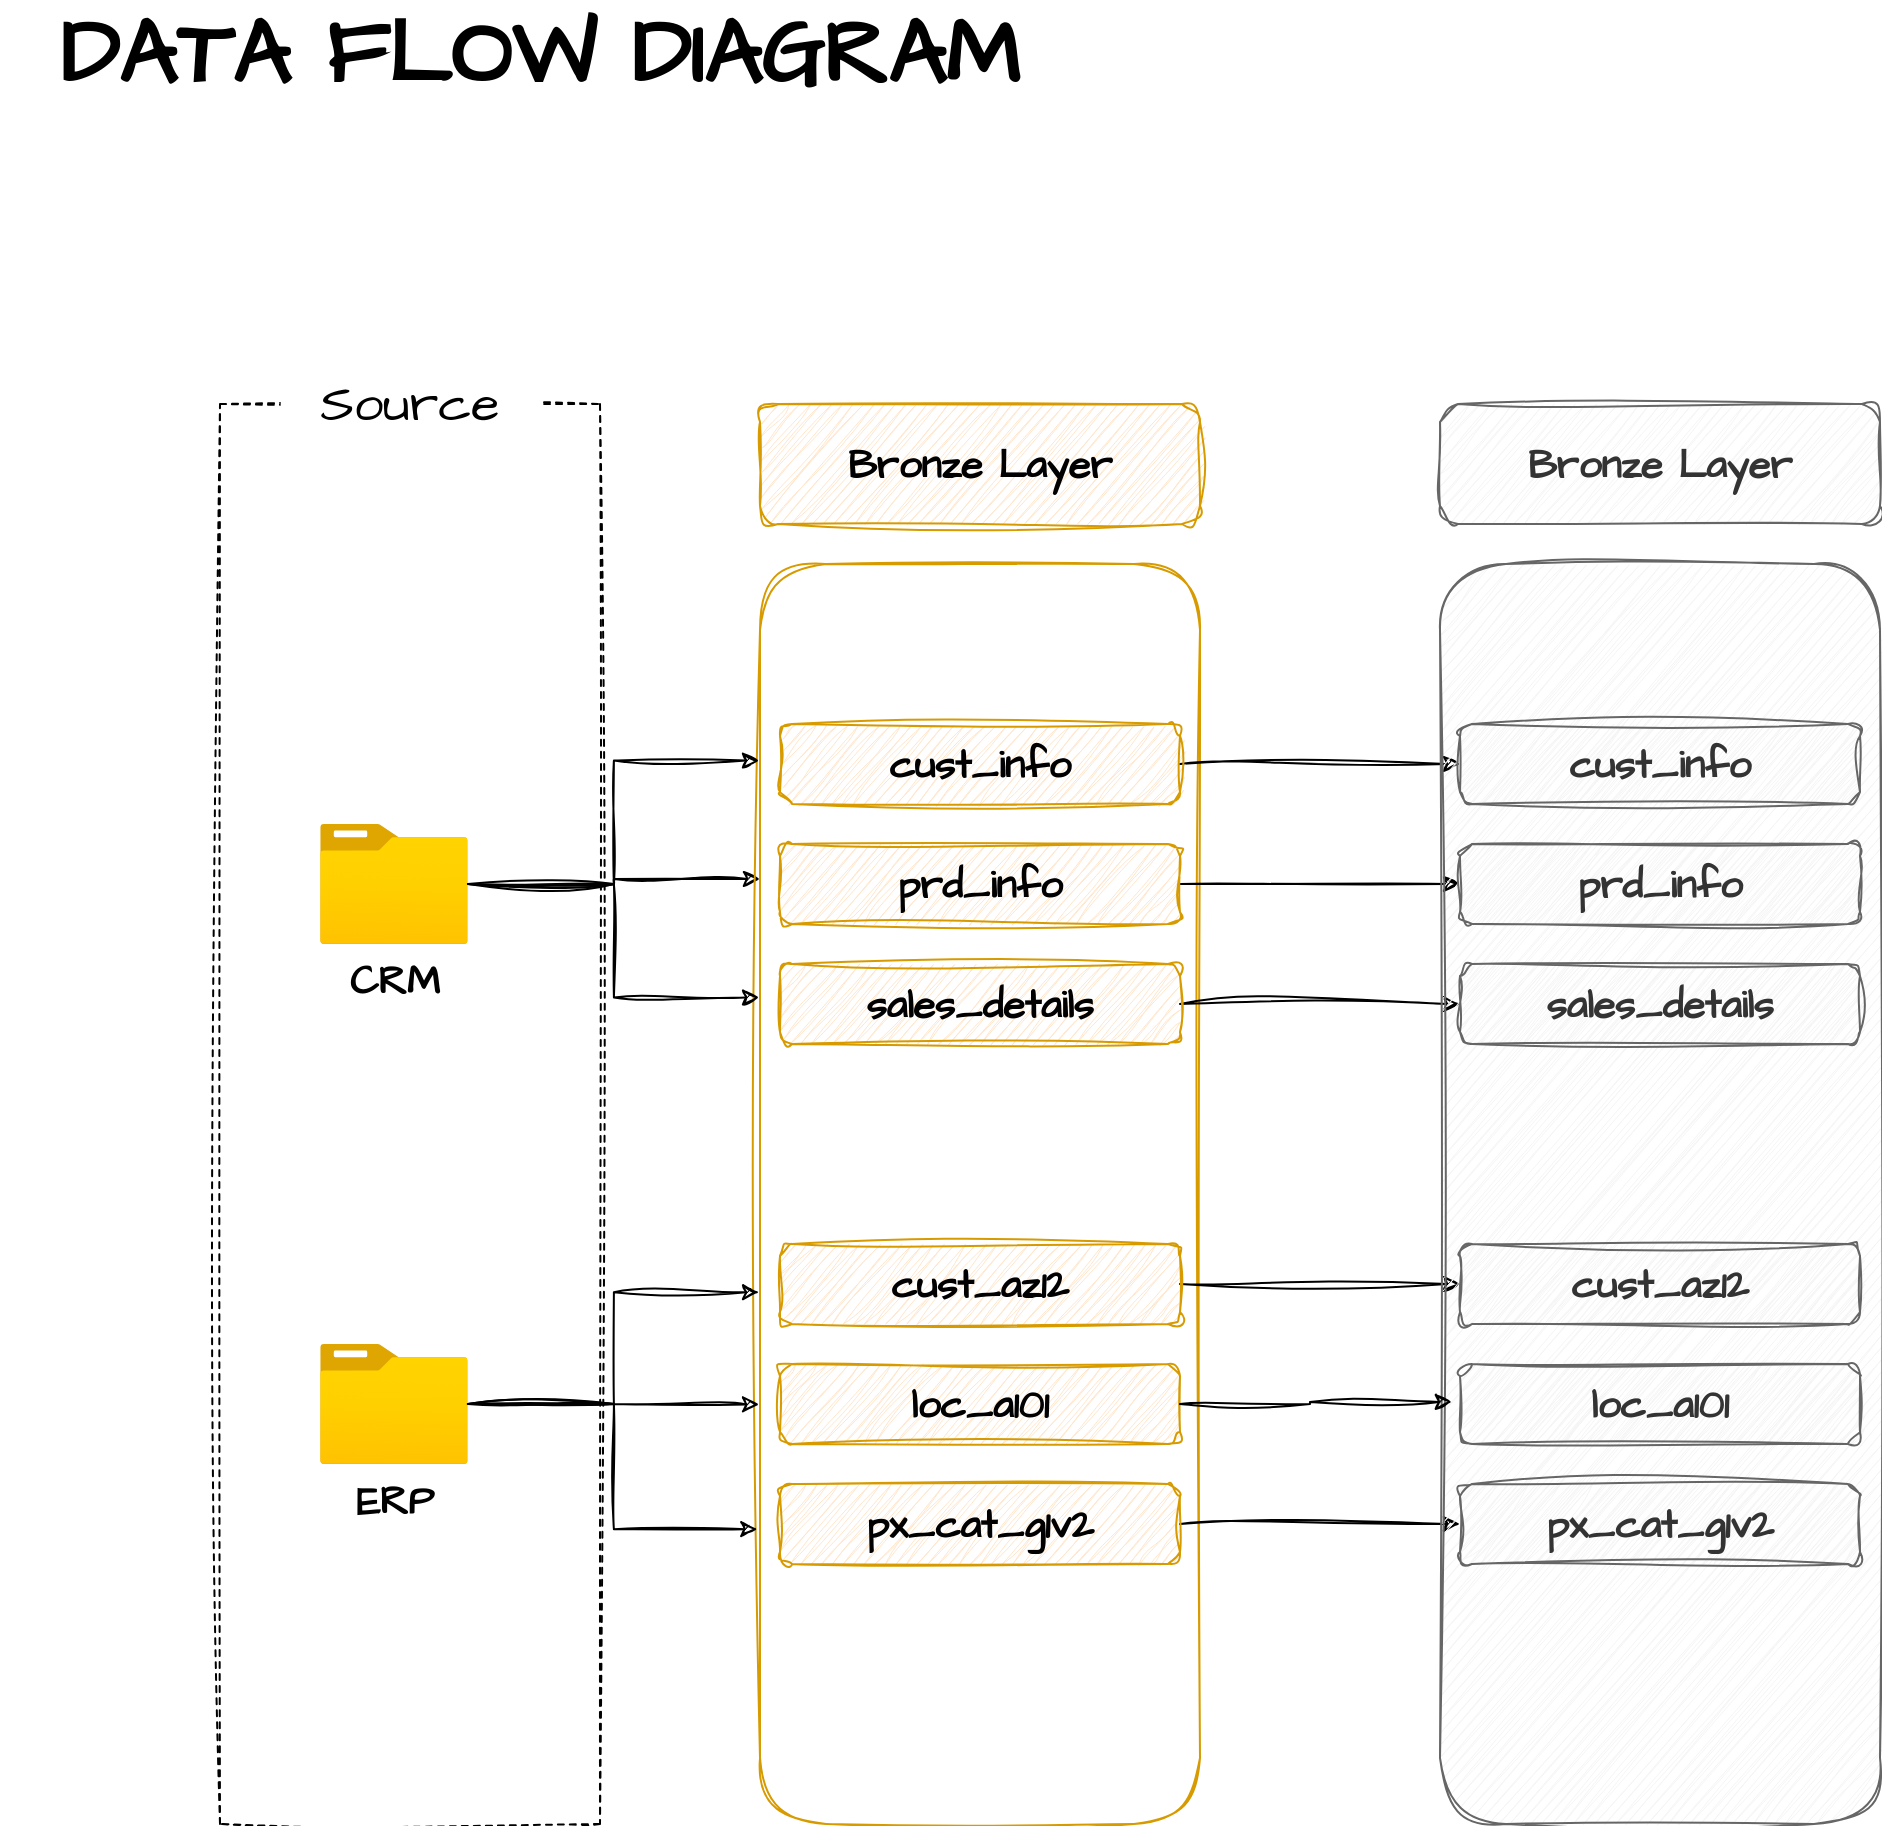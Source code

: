 <mxfile version="28.0.6">
  <diagram name="Page-1" id="_pUCROL6hCbrzkTmQZhI">
    <mxGraphModel dx="4509" dy="806" grid="1" gridSize="10" guides="1" tooltips="1" connect="1" arrows="1" fold="1" page="1" pageScale="1" pageWidth="3300" pageHeight="2339" math="0" shadow="0">
      <root>
        <mxCell id="0" />
        <mxCell id="1" parent="0" />
        <mxCell id="wnv7QIuj-mM1BWxYdwUG-1" value="&lt;font&gt;DATA FLOW DIAGRAM&lt;/font&gt;" style="text;html=1;align=center;verticalAlign=middle;whiteSpace=wrap;rounded=0;fontFamily=Architects Daughter;fontSource=https%3A%2F%2Ffonts.googleapis.com%2Fcss%3Ffamily%3DArchitects%2BDaughter;fontStyle=1;fontSize=45;" parent="1" vertex="1">
          <mxGeometry x="-30" y="50" width="540" height="30" as="geometry" />
        </mxCell>
        <mxCell id="wnv7QIuj-mM1BWxYdwUG-2" value="" style="rounded=0;whiteSpace=wrap;html=1;sketch=1;hachureGap=4;jiggle=2;curveFitting=1;fontFamily=Architects Daughter;fontSource=https%3A%2F%2Ffonts.googleapis.com%2Fcss%3Ffamily%3DArchitects%2BDaughter;fillColor=none;dashed=1;" parent="1" vertex="1">
          <mxGeometry x="80" y="240" width="190" height="710" as="geometry" />
        </mxCell>
        <mxCell id="wnv7QIuj-mM1BWxYdwUG-3" value="&lt;font style=&quot;font-size: 26px;&quot;&gt;Source&lt;/font&gt;" style="rounded=1;whiteSpace=wrap;html=1;sketch=1;hachureGap=4;jiggle=2;curveFitting=1;fontFamily=Architects Daughter;fontSource=https%3A%2F%2Ffonts.googleapis.com%2Fcss%3Ffamily%3DArchitects%2BDaughter;fillColor=default;strokeColor=none;" parent="1" vertex="1">
          <mxGeometry x="110" y="210" width="130" height="60" as="geometry" />
        </mxCell>
        <mxCell id="fBzwtaKlnUpaaPr9cieq-1" style="edgeStyle=orthogonalEdgeStyle;rounded=0;sketch=1;hachureGap=4;jiggle=2;curveFitting=1;orthogonalLoop=1;jettySize=auto;html=1;entryX=0;entryY=0.25;entryDx=0;entryDy=0;fontFamily=Architects Daughter;fontSource=https%3A%2F%2Ffonts.googleapis.com%2Fcss%3Ffamily%3DArchitects%2BDaughter;" parent="1" source="wnv7QIuj-mM1BWxYdwUG-4" target="wnv7QIuj-mM1BWxYdwUG-7" edge="1">
          <mxGeometry relative="1" as="geometry" />
        </mxCell>
        <mxCell id="wnv7QIuj-mM1BWxYdwUG-4" value="&lt;b style=&quot;font-size: 20px;&quot;&gt;CRM&lt;/b&gt;" style="image;aspect=fixed;html=1;points=[];align=center;fontSize=12;image=img/lib/azure2/general/Folder_Blank.svg;sketch=1;hachureGap=4;jiggle=2;curveFitting=1;fontFamily=Architects Daughter;fontSource=https%3A%2F%2Ffonts.googleapis.com%2Fcss%3Ffamily%3DArchitects%2BDaughter;" parent="1" vertex="1">
          <mxGeometry x="130" y="450" width="73.93" height="60" as="geometry" />
        </mxCell>
        <mxCell id="wnv7QIuj-mM1BWxYdwUG-5" value="&lt;font style=&quot;font-size: 20px;&quot;&gt;&lt;b&gt;ERP&lt;/b&gt;&lt;/font&gt;" style="image;aspect=fixed;html=1;points=[];align=center;fontSize=12;image=img/lib/azure2/general/Folder_Blank.svg;sketch=1;hachureGap=4;jiggle=2;curveFitting=1;fontFamily=Architects Daughter;fontSource=https%3A%2F%2Ffonts.googleapis.com%2Fcss%3Ffamily%3DArchitects%2BDaughter;" parent="1" vertex="1">
          <mxGeometry x="130" y="710" width="73.93" height="60" as="geometry" />
        </mxCell>
        <mxCell id="wnv7QIuj-mM1BWxYdwUG-7" value="" style="rounded=1;whiteSpace=wrap;html=1;sketch=1;hachureGap=4;jiggle=2;curveFitting=1;fontFamily=Architects Daughter;fontSource=https%3A%2F%2Ffonts.googleapis.com%2Fcss%3Ffamily%3DArchitects%2BDaughter;fillStyle=hachure;fillColor=none;strokeColor=#d79b00;" parent="1" vertex="1">
          <mxGeometry x="350" y="320" width="220" height="630" as="geometry" />
        </mxCell>
        <mxCell id="wnv7QIuj-mM1BWxYdwUG-8" value="&lt;font style=&quot;font-size: 20px;&quot;&gt;&lt;b style=&quot;&quot;&gt;Bronze Layer&lt;/b&gt;&lt;/font&gt;" style="rounded=1;whiteSpace=wrap;html=1;sketch=1;hachureGap=4;jiggle=2;curveFitting=1;fontFamily=Architects Daughter;fontSource=https%3A%2F%2Ffonts.googleapis.com%2Fcss%3Ffamily%3DArchitects%2BDaughter;fillColor=#ffe6cc;strokeColor=#d79b00;" parent="1" vertex="1">
          <mxGeometry x="350" y="240" width="220" height="60" as="geometry" />
        </mxCell>
        <mxCell id="ZHm9qm_wHaxnv7rKPho4-9" style="edgeStyle=orthogonalEdgeStyle;rounded=0;sketch=1;hachureGap=4;jiggle=2;curveFitting=1;orthogonalLoop=1;jettySize=auto;html=1;entryX=0;entryY=0.5;entryDx=0;entryDy=0;fontFamily=Architects Daughter;fontSource=https%3A%2F%2Ffonts.googleapis.com%2Fcss%3Ffamily%3DArchitects%2BDaughter;" edge="1" parent="1" source="wnv7QIuj-mM1BWxYdwUG-9" target="ZHm9qm_wHaxnv7rKPho4-3">
          <mxGeometry relative="1" as="geometry" />
        </mxCell>
        <mxCell id="wnv7QIuj-mM1BWxYdwUG-9" value="&lt;span style=&quot;font-size: 20px;&quot;&gt;&lt;b&gt;cust_info&lt;/b&gt;&lt;/span&gt;" style="rounded=1;whiteSpace=wrap;html=1;sketch=1;hachureGap=4;jiggle=2;curveFitting=1;fontFamily=Architects Daughter;fontSource=https%3A%2F%2Ffonts.googleapis.com%2Fcss%3Ffamily%3DArchitects%2BDaughter;fillColor=#ffe6cc;strokeColor=#d79b00;" parent="1" vertex="1">
          <mxGeometry x="360" y="400" width="200" height="40" as="geometry" />
        </mxCell>
        <mxCell id="ZHm9qm_wHaxnv7rKPho4-10" style="edgeStyle=orthogonalEdgeStyle;rounded=0;sketch=1;hachureGap=4;jiggle=2;curveFitting=1;orthogonalLoop=1;jettySize=auto;html=1;entryX=0;entryY=0.5;entryDx=0;entryDy=0;fontFamily=Architects Daughter;fontSource=https%3A%2F%2Ffonts.googleapis.com%2Fcss%3Ffamily%3DArchitects%2BDaughter;" edge="1" parent="1" source="wnv7QIuj-mM1BWxYdwUG-10" target="ZHm9qm_wHaxnv7rKPho4-4">
          <mxGeometry relative="1" as="geometry" />
        </mxCell>
        <mxCell id="wnv7QIuj-mM1BWxYdwUG-10" value="&lt;span style=&quot;font-size: 20px;&quot;&gt;&lt;b&gt;prd_info&lt;/b&gt;&lt;/span&gt;" style="rounded=1;whiteSpace=wrap;html=1;sketch=1;hachureGap=4;jiggle=2;curveFitting=1;fontFamily=Architects Daughter;fontSource=https%3A%2F%2Ffonts.googleapis.com%2Fcss%3Ffamily%3DArchitects%2BDaughter;fillColor=#ffe6cc;strokeColor=#d79b00;" parent="1" vertex="1">
          <mxGeometry x="360" y="460" width="200" height="40" as="geometry" />
        </mxCell>
        <mxCell id="ZHm9qm_wHaxnv7rKPho4-11" style="edgeStyle=orthogonalEdgeStyle;rounded=0;sketch=1;hachureGap=4;jiggle=2;curveFitting=1;orthogonalLoop=1;jettySize=auto;html=1;entryX=0;entryY=0.5;entryDx=0;entryDy=0;fontFamily=Architects Daughter;fontSource=https%3A%2F%2Ffonts.googleapis.com%2Fcss%3Ffamily%3DArchitects%2BDaughter;" edge="1" parent="1" source="wnv7QIuj-mM1BWxYdwUG-11" target="ZHm9qm_wHaxnv7rKPho4-5">
          <mxGeometry relative="1" as="geometry" />
        </mxCell>
        <mxCell id="wnv7QIuj-mM1BWxYdwUG-11" value="&lt;span style=&quot;font-size: 20px;&quot;&gt;&lt;b&gt;sales_details&lt;/b&gt;&lt;/span&gt;" style="rounded=1;whiteSpace=wrap;html=1;sketch=1;hachureGap=4;jiggle=2;curveFitting=1;fontFamily=Architects Daughter;fontSource=https%3A%2F%2Ffonts.googleapis.com%2Fcss%3Ffamily%3DArchitects%2BDaughter;fillColor=#ffe6cc;strokeColor=#d79b00;" parent="1" vertex="1">
          <mxGeometry x="360" y="520" width="200" height="40" as="geometry" />
        </mxCell>
        <mxCell id="ZHm9qm_wHaxnv7rKPho4-12" style="edgeStyle=orthogonalEdgeStyle;rounded=0;sketch=1;hachureGap=4;jiggle=2;curveFitting=1;orthogonalLoop=1;jettySize=auto;html=1;entryX=0;entryY=0.5;entryDx=0;entryDy=0;fontFamily=Architects Daughter;fontSource=https%3A%2F%2Ffonts.googleapis.com%2Fcss%3Ffamily%3DArchitects%2BDaughter;" edge="1" parent="1" source="wnv7QIuj-mM1BWxYdwUG-12" target="ZHm9qm_wHaxnv7rKPho4-6">
          <mxGeometry relative="1" as="geometry" />
        </mxCell>
        <mxCell id="wnv7QIuj-mM1BWxYdwUG-12" value="&lt;font style=&quot;font-size: 20px;&quot;&gt;&lt;b style=&quot;&quot;&gt;cust_az12&lt;/b&gt;&lt;/font&gt;" style="rounded=1;whiteSpace=wrap;html=1;sketch=1;hachureGap=4;jiggle=2;curveFitting=1;fontFamily=Architects Daughter;fontSource=https%3A%2F%2Ffonts.googleapis.com%2Fcss%3Ffamily%3DArchitects%2BDaughter;fillColor=#ffe6cc;strokeColor=#d79b00;" parent="1" vertex="1">
          <mxGeometry x="360" y="660" width="200" height="40" as="geometry" />
        </mxCell>
        <mxCell id="wnv7QIuj-mM1BWxYdwUG-13" value="&lt;font style=&quot;font-size: 20px;&quot;&gt;&lt;b style=&quot;&quot;&gt;loc_a101&lt;/b&gt;&lt;/font&gt;" style="rounded=1;whiteSpace=wrap;html=1;sketch=1;hachureGap=4;jiggle=2;curveFitting=1;fontFamily=Architects Daughter;fontSource=https%3A%2F%2Ffonts.googleapis.com%2Fcss%3Ffamily%3DArchitects%2BDaughter;fillColor=#ffe6cc;strokeColor=#d79b00;" parent="1" vertex="1">
          <mxGeometry x="360" y="720" width="200" height="40" as="geometry" />
        </mxCell>
        <mxCell id="ZHm9qm_wHaxnv7rKPho4-14" style="edgeStyle=orthogonalEdgeStyle;rounded=0;sketch=1;hachureGap=4;jiggle=2;curveFitting=1;orthogonalLoop=1;jettySize=auto;html=1;entryX=0;entryY=0.5;entryDx=0;entryDy=0;fontFamily=Architects Daughter;fontSource=https%3A%2F%2Ffonts.googleapis.com%2Fcss%3Ffamily%3DArchitects%2BDaughter;" edge="1" parent="1" source="wnv7QIuj-mM1BWxYdwUG-14" target="ZHm9qm_wHaxnv7rKPho4-8">
          <mxGeometry relative="1" as="geometry" />
        </mxCell>
        <mxCell id="wnv7QIuj-mM1BWxYdwUG-14" value="&lt;font style=&quot;font-size: 20px;&quot;&gt;&lt;b style=&quot;&quot;&gt;px_cat_g1v2&lt;/b&gt;&lt;/font&gt;" style="rounded=1;whiteSpace=wrap;html=1;sketch=1;hachureGap=4;jiggle=2;curveFitting=1;fontFamily=Architects Daughter;fontSource=https%3A%2F%2Ffonts.googleapis.com%2Fcss%3Ffamily%3DArchitects%2BDaughter;fillColor=#ffe6cc;strokeColor=#d79b00;" parent="1" vertex="1">
          <mxGeometry x="360" y="780" width="200" height="40" as="geometry" />
        </mxCell>
        <mxCell id="fBzwtaKlnUpaaPr9cieq-2" style="edgeStyle=orthogonalEdgeStyle;rounded=0;sketch=1;hachureGap=4;jiggle=2;curveFitting=1;orthogonalLoop=1;jettySize=auto;html=1;entryX=-0.002;entryY=0.344;entryDx=0;entryDy=0;entryPerimeter=0;fontFamily=Architects Daughter;fontSource=https%3A%2F%2Ffonts.googleapis.com%2Fcss%3Ffamily%3DArchitects%2BDaughter;" parent="1" source="wnv7QIuj-mM1BWxYdwUG-4" target="wnv7QIuj-mM1BWxYdwUG-7" edge="1">
          <mxGeometry relative="1" as="geometry" />
        </mxCell>
        <mxCell id="fBzwtaKlnUpaaPr9cieq-3" style="edgeStyle=orthogonalEdgeStyle;rounded=0;sketch=1;hachureGap=4;jiggle=2;curveFitting=1;orthogonalLoop=1;jettySize=auto;html=1;entryX=-0.002;entryY=0.156;entryDx=0;entryDy=0;entryPerimeter=0;fontFamily=Architects Daughter;fontSource=https%3A%2F%2Ffonts.googleapis.com%2Fcss%3Ffamily%3DArchitects%2BDaughter;" parent="1" source="wnv7QIuj-mM1BWxYdwUG-4" target="wnv7QIuj-mM1BWxYdwUG-7" edge="1">
          <mxGeometry relative="1" as="geometry" />
        </mxCell>
        <mxCell id="fBzwtaKlnUpaaPr9cieq-4" style="edgeStyle=orthogonalEdgeStyle;rounded=0;sketch=1;hachureGap=4;jiggle=2;curveFitting=1;orthogonalLoop=1;jettySize=auto;html=1;entryX=-0.002;entryY=0.667;entryDx=0;entryDy=0;entryPerimeter=0;fontFamily=Architects Daughter;fontSource=https%3A%2F%2Ffonts.googleapis.com%2Fcss%3Ffamily%3DArchitects%2BDaughter;" parent="1" source="wnv7QIuj-mM1BWxYdwUG-5" target="wnv7QIuj-mM1BWxYdwUG-7" edge="1">
          <mxGeometry relative="1" as="geometry" />
        </mxCell>
        <mxCell id="fBzwtaKlnUpaaPr9cieq-5" style="edgeStyle=orthogonalEdgeStyle;rounded=0;sketch=1;hachureGap=4;jiggle=2;curveFitting=1;orthogonalLoop=1;jettySize=auto;html=1;entryX=-0.002;entryY=0.578;entryDx=0;entryDy=0;entryPerimeter=0;fontFamily=Architects Daughter;fontSource=https%3A%2F%2Ffonts.googleapis.com%2Fcss%3Ffamily%3DArchitects%2BDaughter;" parent="1" source="wnv7QIuj-mM1BWxYdwUG-5" target="wnv7QIuj-mM1BWxYdwUG-7" edge="1">
          <mxGeometry relative="1" as="geometry" />
        </mxCell>
        <mxCell id="fBzwtaKlnUpaaPr9cieq-6" style="edgeStyle=orthogonalEdgeStyle;rounded=0;sketch=1;hachureGap=4;jiggle=2;curveFitting=1;orthogonalLoop=1;jettySize=auto;html=1;entryX=-0.006;entryY=0.766;entryDx=0;entryDy=0;entryPerimeter=0;fontFamily=Architects Daughter;fontSource=https%3A%2F%2Ffonts.googleapis.com%2Fcss%3Ffamily%3DArchitects%2BDaughter;" parent="1" source="wnv7QIuj-mM1BWxYdwUG-5" target="wnv7QIuj-mM1BWxYdwUG-7" edge="1">
          <mxGeometry relative="1" as="geometry" />
        </mxCell>
        <mxCell id="ZHm9qm_wHaxnv7rKPho4-1" value="" style="rounded=1;whiteSpace=wrap;html=1;sketch=1;hachureGap=4;jiggle=2;curveFitting=1;fontFamily=Architects Daughter;fontSource=https%3A%2F%2Ffonts.googleapis.com%2Fcss%3Ffamily%3DArchitects%2BDaughter;fillStyle=hachure;fillColor=#f5f5f5;strokeColor=#666666;fontColor=#333333;" vertex="1" parent="1">
          <mxGeometry x="690" y="320" width="220" height="630" as="geometry" />
        </mxCell>
        <mxCell id="ZHm9qm_wHaxnv7rKPho4-2" value="&lt;font style=&quot;font-size: 20px;&quot;&gt;&lt;b style=&quot;&quot;&gt;Bronze Layer&lt;/b&gt;&lt;/font&gt;" style="rounded=1;whiteSpace=wrap;html=1;sketch=1;hachureGap=4;jiggle=2;curveFitting=1;fontFamily=Architects Daughter;fontSource=https%3A%2F%2Ffonts.googleapis.com%2Fcss%3Ffamily%3DArchitects%2BDaughter;fillColor=#f5f5f5;strokeColor=#666666;fontColor=#333333;" vertex="1" parent="1">
          <mxGeometry x="690" y="240" width="220" height="60" as="geometry" />
        </mxCell>
        <mxCell id="ZHm9qm_wHaxnv7rKPho4-3" value="&lt;span style=&quot;font-size: 20px;&quot;&gt;&lt;b&gt;cust_info&lt;/b&gt;&lt;/span&gt;" style="rounded=1;whiteSpace=wrap;html=1;sketch=1;hachureGap=4;jiggle=2;curveFitting=1;fontFamily=Architects Daughter;fontSource=https%3A%2F%2Ffonts.googleapis.com%2Fcss%3Ffamily%3DArchitects%2BDaughter;fillColor=#f5f5f5;strokeColor=#666666;fontColor=#333333;" vertex="1" parent="1">
          <mxGeometry x="700" y="400" width="200" height="40" as="geometry" />
        </mxCell>
        <mxCell id="ZHm9qm_wHaxnv7rKPho4-4" value="&lt;span style=&quot;font-size: 20px;&quot;&gt;&lt;b&gt;prd_info&lt;/b&gt;&lt;/span&gt;" style="rounded=1;whiteSpace=wrap;html=1;sketch=1;hachureGap=4;jiggle=2;curveFitting=1;fontFamily=Architects Daughter;fontSource=https%3A%2F%2Ffonts.googleapis.com%2Fcss%3Ffamily%3DArchitects%2BDaughter;fillColor=#f5f5f5;strokeColor=#666666;fontColor=#333333;" vertex="1" parent="1">
          <mxGeometry x="700" y="460" width="200" height="40" as="geometry" />
        </mxCell>
        <mxCell id="ZHm9qm_wHaxnv7rKPho4-5" value="&lt;span style=&quot;font-size: 20px;&quot;&gt;&lt;b&gt;sales_details&lt;/b&gt;&lt;/span&gt;" style="rounded=1;whiteSpace=wrap;html=1;sketch=1;hachureGap=4;jiggle=2;curveFitting=1;fontFamily=Architects Daughter;fontSource=https%3A%2F%2Ffonts.googleapis.com%2Fcss%3Ffamily%3DArchitects%2BDaughter;fillColor=#f5f5f5;strokeColor=#666666;fontColor=#333333;" vertex="1" parent="1">
          <mxGeometry x="700" y="520" width="200" height="40" as="geometry" />
        </mxCell>
        <mxCell id="ZHm9qm_wHaxnv7rKPho4-6" value="&lt;font style=&quot;font-size: 20px;&quot;&gt;&lt;b style=&quot;&quot;&gt;cust_az12&lt;/b&gt;&lt;/font&gt;" style="rounded=1;whiteSpace=wrap;html=1;sketch=1;hachureGap=4;jiggle=2;curveFitting=1;fontFamily=Architects Daughter;fontSource=https%3A%2F%2Ffonts.googleapis.com%2Fcss%3Ffamily%3DArchitects%2BDaughter;fillColor=#f5f5f5;strokeColor=#666666;fontColor=#333333;" vertex="1" parent="1">
          <mxGeometry x="700" y="660" width="200" height="40" as="geometry" />
        </mxCell>
        <mxCell id="ZHm9qm_wHaxnv7rKPho4-7" value="&lt;font style=&quot;font-size: 20px;&quot;&gt;&lt;b style=&quot;&quot;&gt;loc_a101&lt;/b&gt;&lt;/font&gt;" style="rounded=1;whiteSpace=wrap;html=1;sketch=1;hachureGap=4;jiggle=2;curveFitting=1;fontFamily=Architects Daughter;fontSource=https%3A%2F%2Ffonts.googleapis.com%2Fcss%3Ffamily%3DArchitects%2BDaughter;fillColor=#f5f5f5;strokeColor=#666666;fontColor=#333333;" vertex="1" parent="1">
          <mxGeometry x="700" y="720" width="200" height="40" as="geometry" />
        </mxCell>
        <mxCell id="ZHm9qm_wHaxnv7rKPho4-8" value="&lt;font style=&quot;font-size: 20px;&quot;&gt;&lt;b style=&quot;&quot;&gt;px_cat_g1v2&lt;/b&gt;&lt;/font&gt;" style="rounded=1;whiteSpace=wrap;html=1;sketch=1;hachureGap=4;jiggle=2;curveFitting=1;fontFamily=Architects Daughter;fontSource=https%3A%2F%2Ffonts.googleapis.com%2Fcss%3Ffamily%3DArchitects%2BDaughter;fillColor=#f5f5f5;strokeColor=#666666;fontColor=#333333;" vertex="1" parent="1">
          <mxGeometry x="700" y="780" width="200" height="40" as="geometry" />
        </mxCell>
        <mxCell id="ZHm9qm_wHaxnv7rKPho4-13" style="edgeStyle=orthogonalEdgeStyle;rounded=0;sketch=1;hachureGap=4;jiggle=2;curveFitting=1;orthogonalLoop=1;jettySize=auto;html=1;entryX=0.027;entryY=0.665;entryDx=0;entryDy=0;entryPerimeter=0;fontFamily=Architects Daughter;fontSource=https%3A%2F%2Ffonts.googleapis.com%2Fcss%3Ffamily%3DArchitects%2BDaughter;" edge="1" parent="1" source="wnv7QIuj-mM1BWxYdwUG-13" target="ZHm9qm_wHaxnv7rKPho4-1">
          <mxGeometry relative="1" as="geometry" />
        </mxCell>
      </root>
    </mxGraphModel>
  </diagram>
</mxfile>
